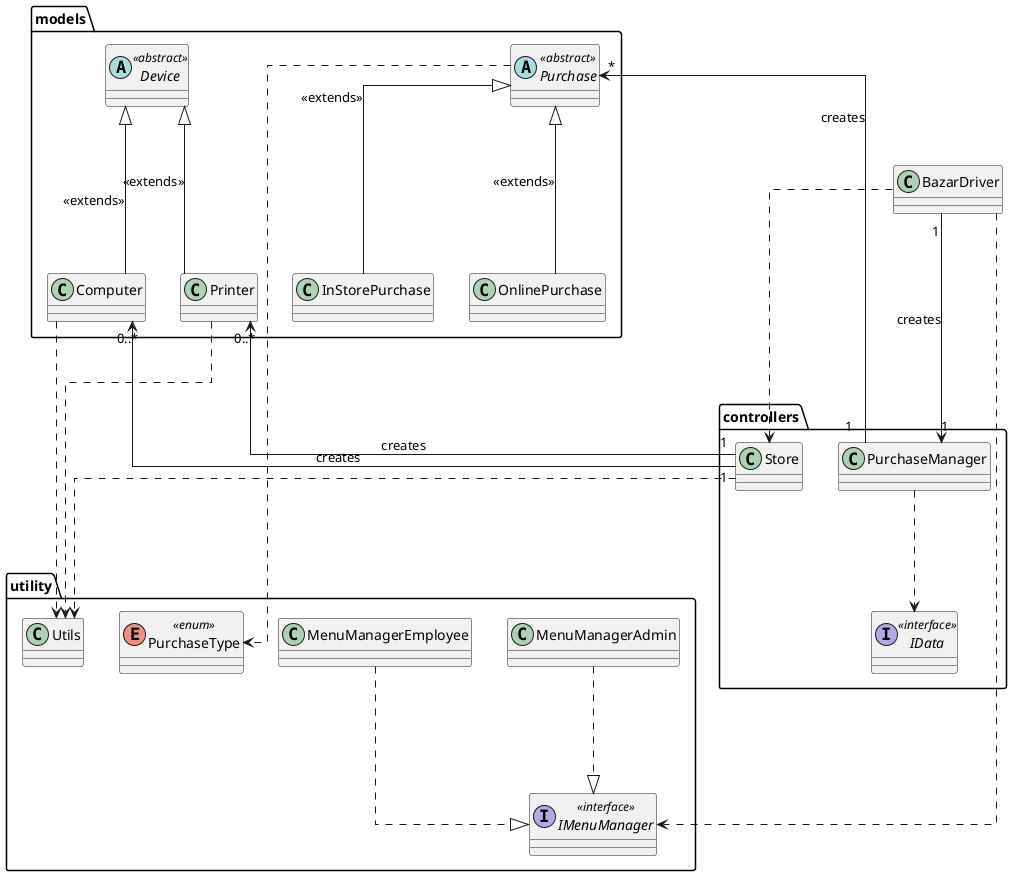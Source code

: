 @startuml

skinparam linetype ortho

class BazarDriver

package controllers {
    class Store

    class PurchaseManager

    interface IData <<interface>>
}

package models {
    abstract class Device <<abstract>>

    class Printer

    class Computer

    abstract class Purchase <<abstract>>

    class InStorePurchase

    class OnlinePurchase
}

package utility {
    class MenuManagerAdmin
    class MenuManagerEmployee
    interface IMenuManager <<interface>>

    class Utils

    enum PurchaseType <<enum>>
}


Printer --u-|> Device : <<extends>>
Computer --u-|> Device : <<extends>>

Printer "0..*" <--- "1" Store : creates
Computer "0..*" <--- "1" Store : creates

Printer ...> Utils
Computer ...>  Utils

BazarDriver ....> Store
BazarDriver ..r..> IMenuManager

MenuManagerAdmin ...|> IMenuManager
MenuManagerEmployee ...|> IMenuManager

Store ...> Utils

BazarDriver "1" ---> "1" PurchaseManager : creates

PurchaseManager "1" --> "*" Purchase : creates
PurchaseManager ...> IData

Purchase ...> PurchaseType
OnlinePurchase --u-|> Purchase : <<extends>>
InStorePurchase --u-|> Purchase : <<extends>>



@enduml
